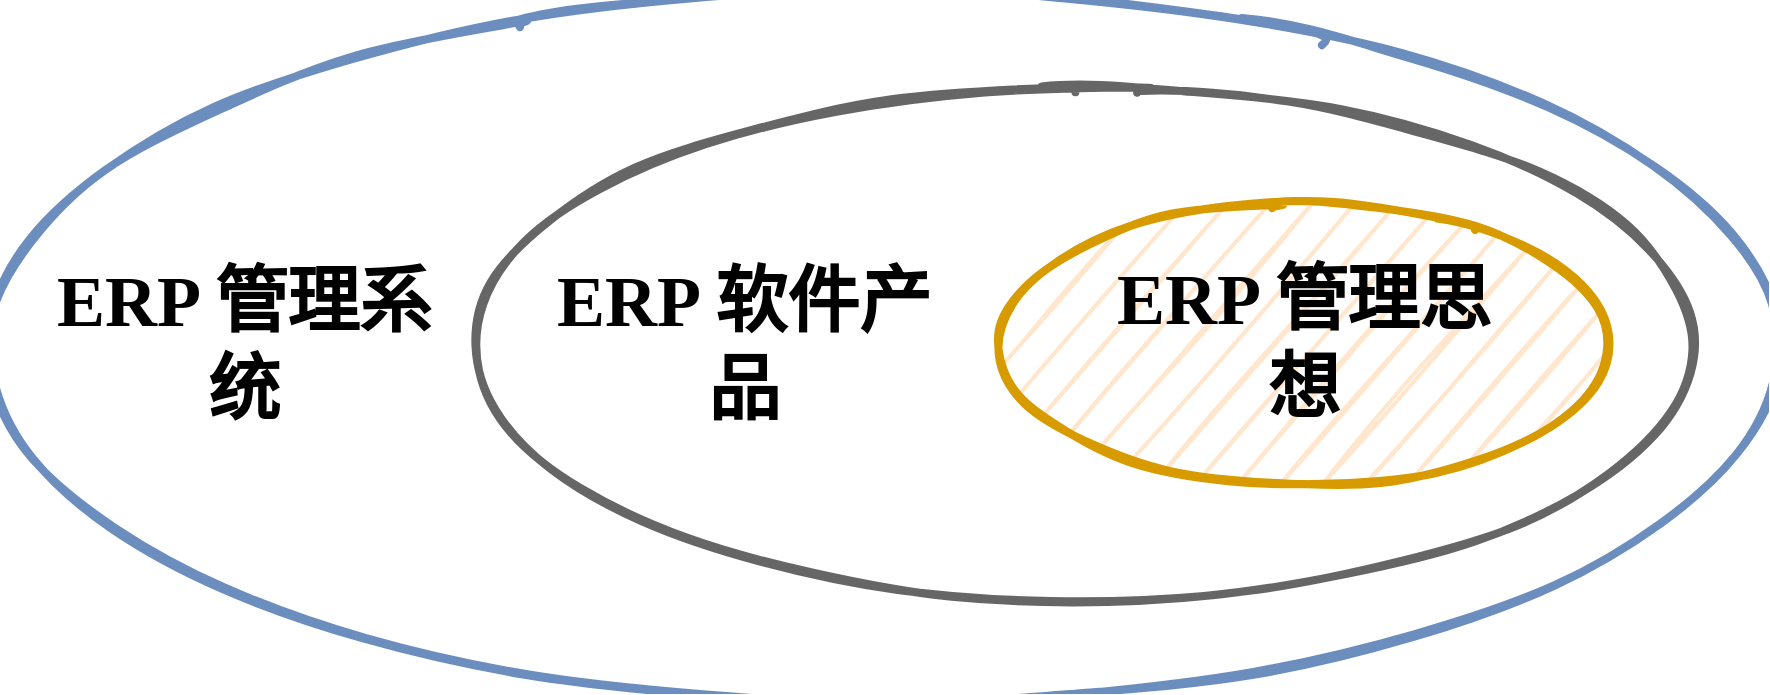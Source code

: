 <mxfile version="16.5.1" type="device"><diagram id="ByfgrebIgZkGxLJjCEiM" name="Page-1"><mxGraphModel dx="1106" dy="997" grid="1" gridSize="10" guides="1" tooltips="1" connect="1" arrows="1" fold="1" page="1" pageScale="1" pageWidth="1600" pageHeight="900" math="0" shadow="0"><root><mxCell id="0"/><mxCell id="1" parent="0"/><mxCell id="LIGsr8drAHcYWWvAuRvR-8" value="" style="group;strokeWidth=4;" vertex="1" connectable="0" parent="1"><mxGeometry x="40" y="40" width="880" height="342.5" as="geometry"/></mxCell><mxCell id="LIGsr8drAHcYWWvAuRvR-3" value="" style="ellipse;whiteSpace=wrap;html=1;fillColor=none;sketch=1;fontColor=#333333;strokeColor=#666666;strokeWidth=4;" vertex="1" parent="LIGsr8drAHcYWWvAuRvR-8"><mxGeometry x="240" y="45" width="600" height="250" as="geometry"/></mxCell><mxCell id="LIGsr8drAHcYWWvAuRvR-5" value="" style="ellipse;whiteSpace=wrap;html=1;fillColor=none;sketch=1;strokeColor=#6c8ebf;strokeWidth=4;" vertex="1" parent="LIGsr8drAHcYWWvAuRvR-8"><mxGeometry width="880" height="342.5" as="geometry"/></mxCell><mxCell id="LIGsr8drAHcYWWvAuRvR-1" value="" style="ellipse;whiteSpace=wrap;html=1;fillColor=#ffe6cc;sketch=1;strokeColor=#d79b00;strokeWidth=4;" vertex="1" parent="LIGsr8drAHcYWWvAuRvR-8"><mxGeometry x="500" y="100" width="300" height="140" as="geometry"/></mxCell><mxCell id="LIGsr8drAHcYWWvAuRvR-2" value="ERP 管理思想" style="text;html=1;strokeColor=none;fillColor=none;align=center;verticalAlign=middle;whiteSpace=wrap;rounded=0;sketch=1;fontFamily=FZJingLeiS-R-GB;fontSize=36;strokeWidth=4;fontStyle=1" vertex="1" parent="LIGsr8drAHcYWWvAuRvR-8"><mxGeometry x="550" y="155" width="200" height="30" as="geometry"/></mxCell><mxCell id="LIGsr8drAHcYWWvAuRvR-4" value="ERP 软件产品" style="text;html=1;strokeColor=none;fillColor=none;align=center;verticalAlign=middle;whiteSpace=wrap;rounded=0;sketch=1;fontFamily=FZJingLeiS-R-GB;fontSize=36;strokeWidth=4;fontStyle=1" vertex="1" parent="LIGsr8drAHcYWWvAuRvR-8"><mxGeometry x="270" y="156.25" width="200" height="30" as="geometry"/></mxCell><mxCell id="LIGsr8drAHcYWWvAuRvR-6" value="ERP 管理系统" style="text;html=1;strokeColor=none;fillColor=none;align=center;verticalAlign=middle;whiteSpace=wrap;rounded=0;sketch=1;fontFamily=FZJingLeiS-R-GB;fontSize=36;strokeWidth=4;fontStyle=1" vertex="1" parent="LIGsr8drAHcYWWvAuRvR-8"><mxGeometry x="20" y="156.25" width="200" height="30" as="geometry"/></mxCell></root></mxGraphModel></diagram></mxfile>